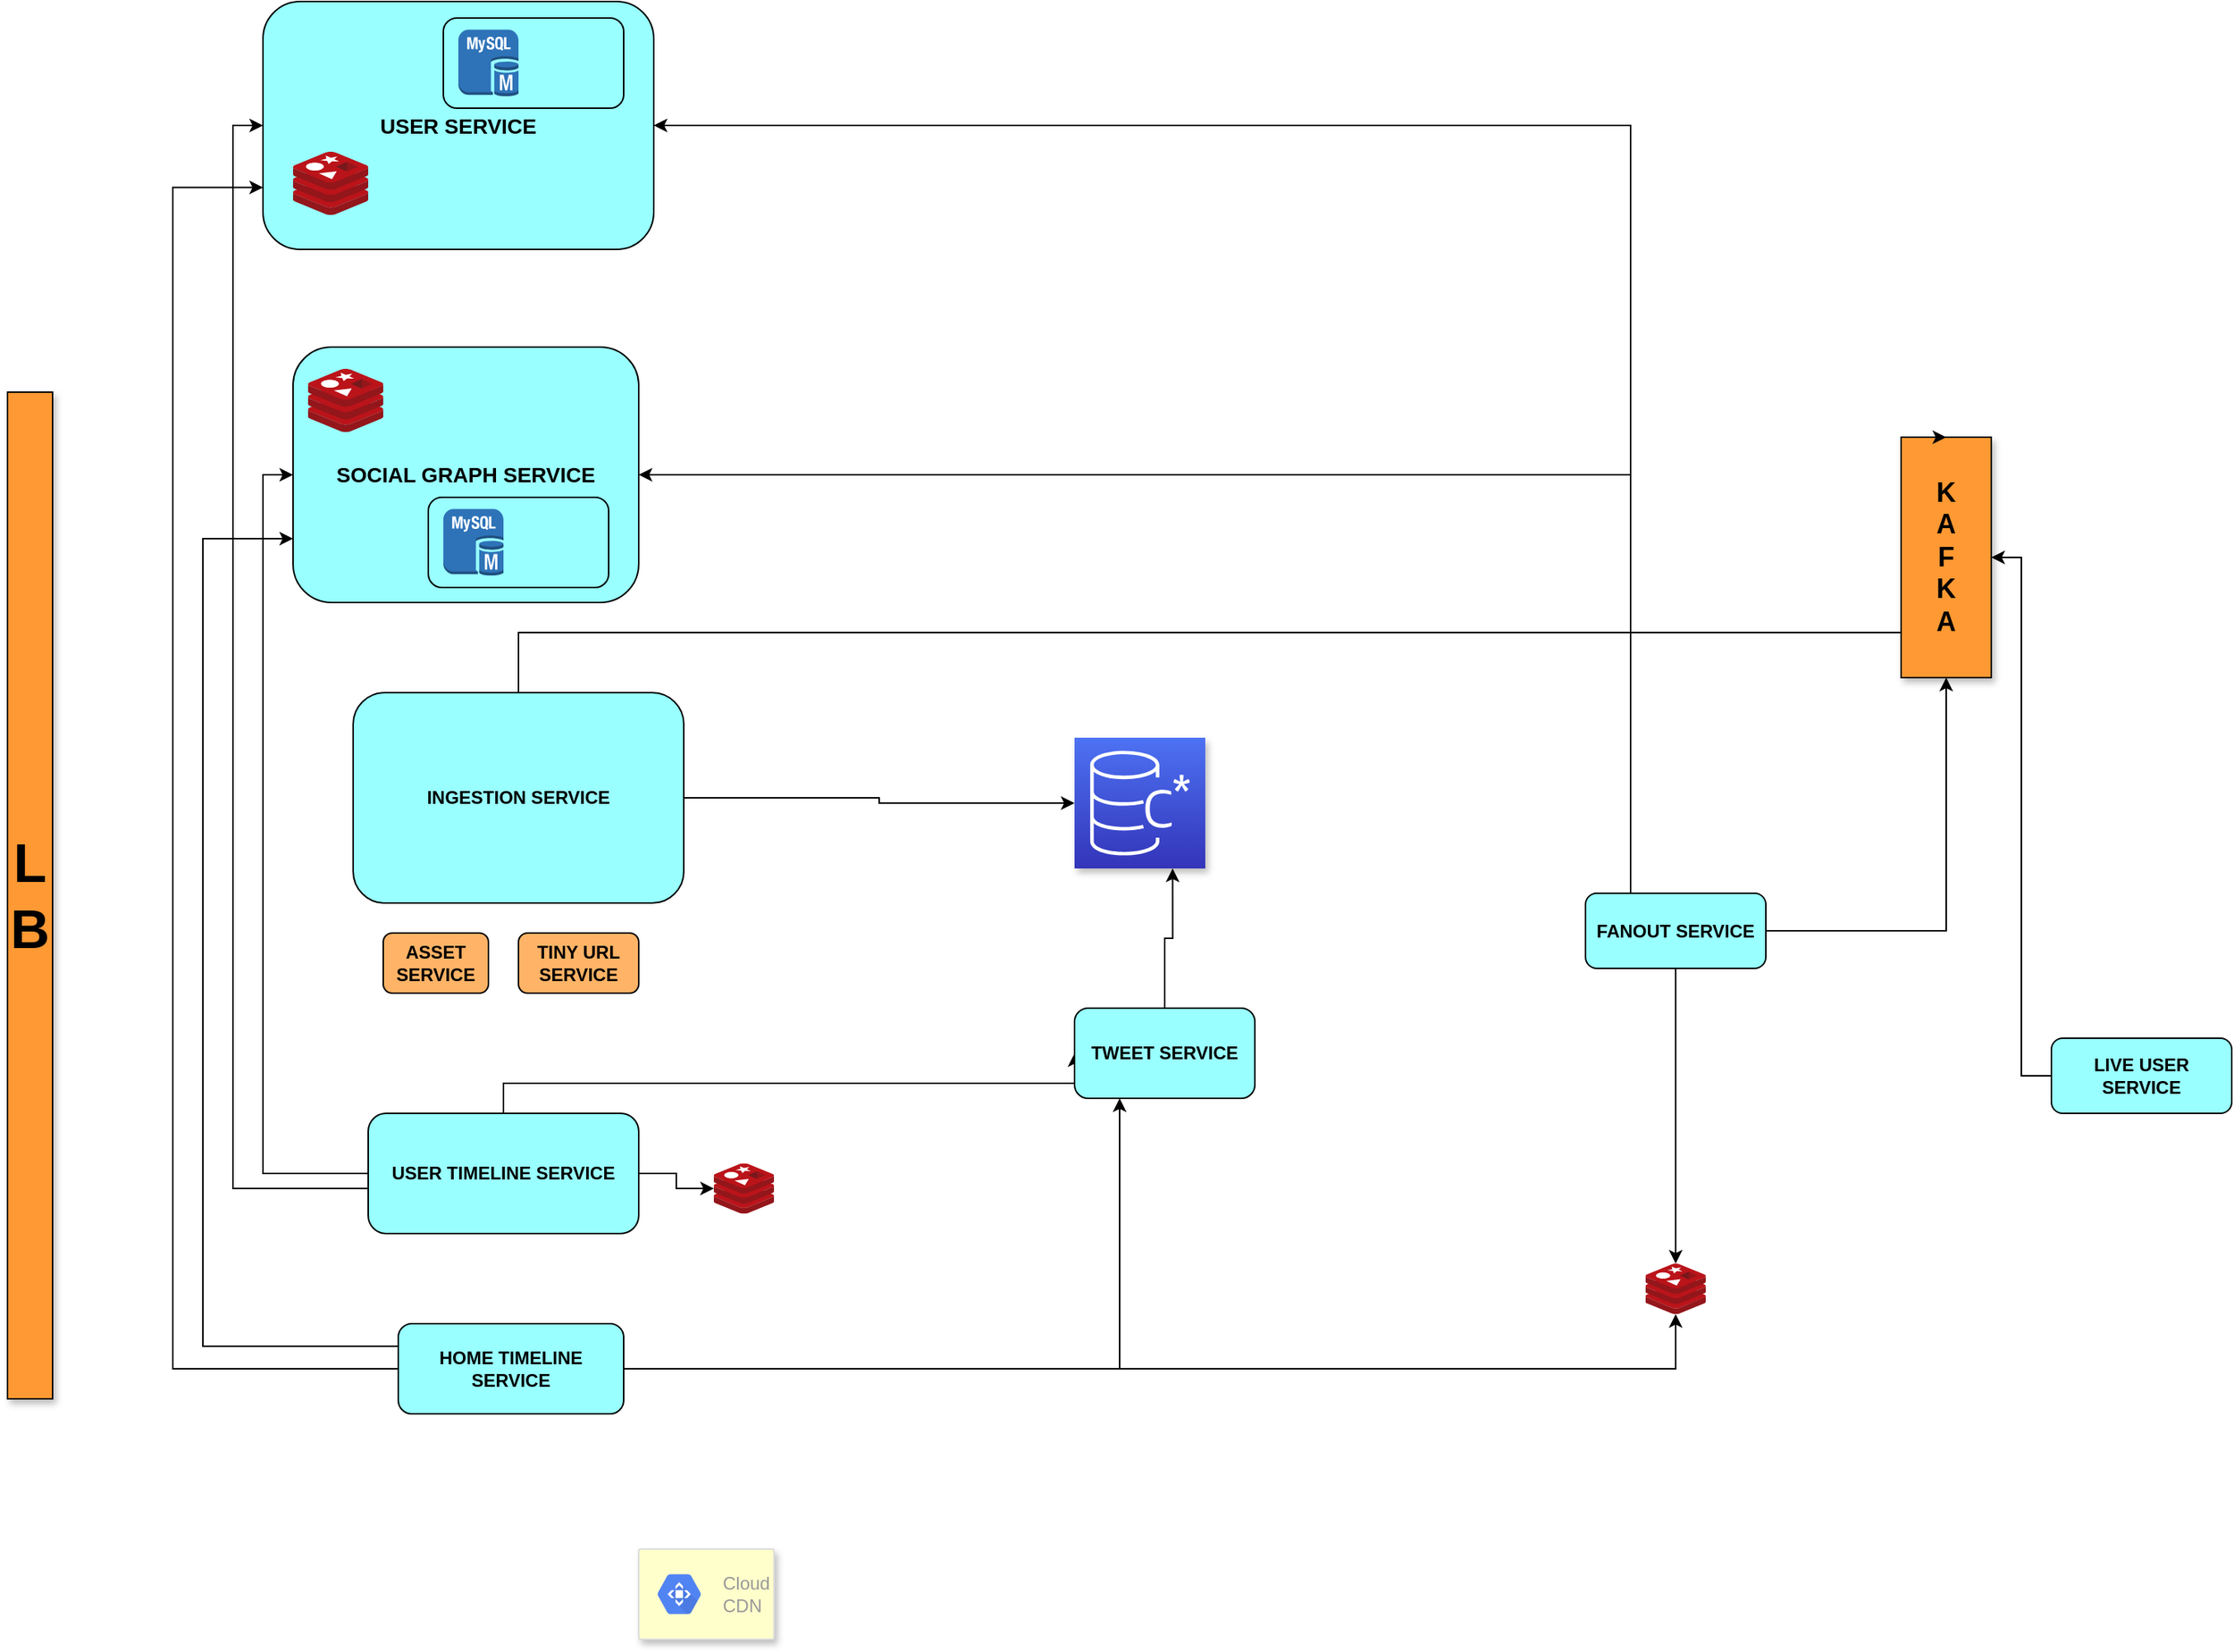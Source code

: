 <mxfile version="14.3.1" type="github" pages="2">
  <diagram id="1mM0I8qwoy_f8kRRgzRM" name="Page-1">
    <mxGraphModel dx="2757" dy="2137" grid="1" gridSize="10" guides="1" tooltips="1" connect="1" arrows="1" fold="1" page="1" pageScale="1" pageWidth="850" pageHeight="1100" math="0" shadow="0">
      <root>
        <mxCell id="0" />
        <mxCell id="1" parent="0" />
        <mxCell id="4BLV-VYYYMDppgR64cWv-48" style="edgeStyle=orthogonalEdgeStyle;rounded=0;orthogonalLoop=1;jettySize=auto;html=1;shadow=0;entryX=0;entryY=0.5;entryDx=0;entryDy=0;entryPerimeter=0;" edge="1" parent="1" source="dt_SSPU3Z-cIWrvToQTy-3" target="4BLV-VYYYMDppgR64cWv-34">
          <mxGeometry relative="1" as="geometry">
            <mxPoint x="490" y="150" as="targetPoint" />
          </mxGeometry>
        </mxCell>
        <mxCell id="4BLV-VYYYMDppgR64cWv-54" style="edgeStyle=orthogonalEdgeStyle;rounded=0;orthogonalLoop=1;jettySize=auto;html=1;shadow=0;entryX=0.25;entryY=1;entryDx=0;entryDy=0;" edge="1" parent="1" source="4BLV-VYYYMDppgR64cWv-13" target="4BLV-VYYYMDppgR64cWv-16">
          <mxGeometry relative="1" as="geometry">
            <mxPoint x="340" y="400" as="targetPoint" />
          </mxGeometry>
        </mxCell>
        <mxCell id="4BLV-VYYYMDppgR64cWv-62" style="edgeStyle=orthogonalEdgeStyle;rounded=0;orthogonalLoop=1;jettySize=auto;html=1;shadow=0;" edge="1" parent="1" source="4BLV-VYYYMDppgR64cWv-13" target="4BLV-VYYYMDppgR64cWv-21">
          <mxGeometry relative="1" as="geometry" />
        </mxCell>
        <mxCell id="4BLV-VYYYMDppgR64cWv-87" style="edgeStyle=orthogonalEdgeStyle;rounded=0;orthogonalLoop=1;jettySize=auto;html=1;entryX=0;entryY=0.75;entryDx=0;entryDy=0;shadow=0;" edge="1" parent="1" source="4BLV-VYYYMDppgR64cWv-13" target="dt_SSPU3Z-cIWrvToQTy-1">
          <mxGeometry relative="1" as="geometry">
            <Array as="points">
              <mxPoint x="-170" y="510" />
              <mxPoint x="-170" y="-276" />
            </Array>
          </mxGeometry>
        </mxCell>
        <mxCell id="4BLV-VYYYMDppgR64cWv-13" value="HOME TIMELINE SERVICE" style="rounded=1;whiteSpace=wrap;html=1;fillColor=#99FFFF;fontStyle=1" vertex="1" parent="1">
          <mxGeometry x="-20" y="480" width="150" height="60" as="geometry" />
        </mxCell>
        <mxCell id="4BLV-VYYYMDppgR64cWv-53" style="edgeStyle=orthogonalEdgeStyle;rounded=0;orthogonalLoop=1;jettySize=auto;html=1;entryX=0;entryY=0.5;entryDx=0;entryDy=0;shadow=0;" edge="1" parent="1" source="4BLV-VYYYMDppgR64cWv-14" target="4BLV-VYYYMDppgR64cWv-16">
          <mxGeometry relative="1" as="geometry">
            <Array as="points">
              <mxPoint x="215" y="320" />
              <mxPoint x="484" y="320" />
            </Array>
          </mxGeometry>
        </mxCell>
        <mxCell id="4BLV-VYYYMDppgR64cWv-61" style="edgeStyle=orthogonalEdgeStyle;rounded=0;orthogonalLoop=1;jettySize=auto;html=1;shadow=0;" edge="1" parent="1" source="4BLV-VYYYMDppgR64cWv-14" target="4BLV-VYYYMDppgR64cWv-60">
          <mxGeometry relative="1" as="geometry" />
        </mxCell>
        <mxCell id="4BLV-VYYYMDppgR64cWv-85" style="edgeStyle=orthogonalEdgeStyle;rounded=0;orthogonalLoop=1;jettySize=auto;html=1;shadow=0;entryX=0;entryY=0.5;entryDx=0;entryDy=0;" edge="1" parent="1" source="4BLV-VYYYMDppgR64cWv-14" target="dt_SSPU3Z-cIWrvToQTy-1">
          <mxGeometry relative="1" as="geometry">
            <mxPoint x="-150" y="-260.0" as="targetPoint" />
            <Array as="points">
              <mxPoint x="-130" y="390" />
              <mxPoint x="-130" y="-317" />
            </Array>
          </mxGeometry>
        </mxCell>
        <mxCell id="4BLV-VYYYMDppgR64cWv-86" style="edgeStyle=orthogonalEdgeStyle;rounded=0;orthogonalLoop=1;jettySize=auto;html=1;entryX=0;entryY=0.5;entryDx=0;entryDy=0;shadow=0;" edge="1" parent="1" source="4BLV-VYYYMDppgR64cWv-14" target="dt_SSPU3Z-cIWrvToQTy-2">
          <mxGeometry relative="1" as="geometry">
            <Array as="points">
              <mxPoint x="-110" y="380" />
              <mxPoint x="-110" y="-85" />
            </Array>
          </mxGeometry>
        </mxCell>
        <mxCell id="4BLV-VYYYMDppgR64cWv-14" value="USER TIMELINE SERVICE" style="rounded=1;whiteSpace=wrap;html=1;fillColor=#99FFFF;fontStyle=1" vertex="1" parent="1">
          <mxGeometry x="-40" y="340" width="180" height="80" as="geometry" />
        </mxCell>
        <mxCell id="4BLV-VYYYMDppgR64cWv-15" value="&lt;font style=&quot;font-size: 36px&quot;&gt;L&lt;br&gt;B&lt;/font&gt;" style="rounded=0;whiteSpace=wrap;html=1;shadow=1;fillColor=#FF9933;fontStyle=1" vertex="1" parent="1">
          <mxGeometry x="-280" y="-140" width="30" height="670" as="geometry" />
        </mxCell>
        <mxCell id="4BLV-VYYYMDppgR64cWv-55" style="edgeStyle=orthogonalEdgeStyle;rounded=0;orthogonalLoop=1;jettySize=auto;html=1;entryX=0.75;entryY=1;entryDx=0;entryDy=0;entryPerimeter=0;shadow=0;" edge="1" parent="1" source="4BLV-VYYYMDppgR64cWv-16" target="4BLV-VYYYMDppgR64cWv-34">
          <mxGeometry relative="1" as="geometry" />
        </mxCell>
        <mxCell id="4BLV-VYYYMDppgR64cWv-16" value="TWEET SERVICE" style="rounded=1;whiteSpace=wrap;html=1;fillColor=#99FFFF;fontStyle=1" vertex="1" parent="1">
          <mxGeometry x="430" y="270" width="120" height="60" as="geometry" />
        </mxCell>
        <mxCell id="4BLV-VYYYMDppgR64cWv-52" style="edgeStyle=orthogonalEdgeStyle;rounded=0;orthogonalLoop=1;jettySize=auto;html=1;shadow=0;" edge="1" parent="1" source="4BLV-VYYYMDppgR64cWv-17" target="4BLV-VYYYMDppgR64cWv-21">
          <mxGeometry relative="1" as="geometry" />
        </mxCell>
        <mxCell id="4BLV-VYYYMDppgR64cWv-63" style="edgeStyle=orthogonalEdgeStyle;rounded=0;orthogonalLoop=1;jettySize=auto;html=1;shadow=0;entryX=0.5;entryY=1;entryDx=0;entryDy=0;" edge="1" parent="1" source="4BLV-VYYYMDppgR64cWv-17" target="4BLV-VYYYMDppgR64cWv-22">
          <mxGeometry relative="1" as="geometry">
            <mxPoint x="980" y="160" as="targetPoint" />
          </mxGeometry>
        </mxCell>
        <mxCell id="4BLV-VYYYMDppgR64cWv-68" style="edgeStyle=orthogonalEdgeStyle;rounded=0;orthogonalLoop=1;jettySize=auto;html=1;exitX=0.25;exitY=0;exitDx=0;exitDy=0;entryX=1;entryY=0.5;entryDx=0;entryDy=0;shadow=0;" edge="1" parent="1" source="4BLV-VYYYMDppgR64cWv-17" target="dt_SSPU3Z-cIWrvToQTy-1">
          <mxGeometry relative="1" as="geometry">
            <Array as="points">
              <mxPoint x="800" y="-317" />
            </Array>
          </mxGeometry>
        </mxCell>
        <mxCell id="4BLV-VYYYMDppgR64cWv-83" style="edgeStyle=orthogonalEdgeStyle;rounded=0;orthogonalLoop=1;jettySize=auto;html=1;entryX=1;entryY=0.5;entryDx=0;entryDy=0;shadow=0;" edge="1" parent="1" source="4BLV-VYYYMDppgR64cWv-17" target="dt_SSPU3Z-cIWrvToQTy-2">
          <mxGeometry relative="1" as="geometry">
            <Array as="points">
              <mxPoint x="800" y="-85" />
            </Array>
          </mxGeometry>
        </mxCell>
        <mxCell id="4BLV-VYYYMDppgR64cWv-17" value="FANOUT SERVICE" style="rounded=1;whiteSpace=wrap;html=1;fillColor=#99FFFF;fontStyle=1" vertex="1" parent="1">
          <mxGeometry x="770" y="193.5" width="120" height="50" as="geometry" />
        </mxCell>
        <mxCell id="4BLV-VYYYMDppgR64cWv-21" value="" style="aspect=fixed;html=1;points=[];align=center;image;fontSize=12;image=img/lib/mscae/Cache_Redis_Product.svg;fillColor=#99FFFF;fontStyle=1" vertex="1" parent="1">
          <mxGeometry x="810" y="440" width="40" height="33.6" as="geometry" />
        </mxCell>
        <mxCell id="4BLV-VYYYMDppgR64cWv-22" value="&lt;font style=&quot;font-size: 18px&quot;&gt;K&lt;br&gt;A&lt;br&gt;F&lt;br&gt;K&lt;br&gt;A&lt;/font&gt;" style="rounded=0;whiteSpace=wrap;html=1;shadow=1;fillColor=#FF9933;fontStyle=1" vertex="1" parent="1">
          <mxGeometry x="980" y="-110" width="60" height="160" as="geometry" />
        </mxCell>
        <mxCell id="4BLV-VYYYMDppgR64cWv-32" value="" style="strokeColor=#dddddd;shadow=1;strokeWidth=1;rounded=1;absoluteArcSize=1;arcSize=2;fillColor=#FFFFCC;" vertex="1" parent="1">
          <mxGeometry x="140" y="630" width="90" height="60" as="geometry" />
        </mxCell>
        <mxCell id="4BLV-VYYYMDppgR64cWv-33" value="Cloud &#xa;CDN" style="dashed=0;connectable=0;html=1;fillColor=#5184F3;strokeColor=none;shape=mxgraph.gcp2.hexIcon;prIcon=cloud_cdn;part=1;labelPosition=right;verticalLabelPosition=middle;align=left;verticalAlign=middle;spacingLeft=5;fontColor=#999999;fontSize=12;" vertex="1" parent="4BLV-VYYYMDppgR64cWv-32">
          <mxGeometry y="0.5" width="44" height="39" relative="1" as="geometry">
            <mxPoint x="5" y="-19.5" as="offset" />
          </mxGeometry>
        </mxCell>
        <mxCell id="4BLV-VYYYMDppgR64cWv-34" value="" style="points=[[0,0,0],[0.25,0,0],[0.5,0,0],[0.75,0,0],[1,0,0],[0,1,0],[0.25,1,0],[0.5,1,0],[0.75,1,0],[1,1,0],[0,0.25,0],[0,0.5,0],[0,0.75,0],[1,0.25,0],[1,0.5,0],[1,0.75,0]];outlineConnect=0;fontColor=#232F3E;gradientColor=#4D72F3;gradientDirection=north;fillColor=#3334B9;strokeColor=#ffffff;dashed=0;verticalLabelPosition=bottom;verticalAlign=top;align=center;html=1;fontSize=12;fontStyle=0;aspect=fixed;shape=mxgraph.aws4.resourceIcon;resIcon=mxgraph.aws4.managed_apache_cassandra_service;shadow=1;" vertex="1" parent="1">
          <mxGeometry x="430" y="90" width="87" height="87" as="geometry" />
        </mxCell>
        <mxCell id="4BLV-VYYYMDppgR64cWv-60" value="" style="aspect=fixed;html=1;points=[];align=center;image;fontSize=12;image=img/lib/mscae/Cache_Redis_Product.svg;fillColor=#99FFFF;fontStyle=1" vertex="1" parent="1">
          <mxGeometry x="190" y="373.2" width="40" height="33.6" as="geometry" />
        </mxCell>
        <mxCell id="4BLV-VYYYMDppgR64cWv-73" value="" style="group" vertex="1" connectable="0" parent="1">
          <mxGeometry x="-110" y="-400" width="260" height="165" as="geometry" />
        </mxCell>
        <mxCell id="dt_SSPU3Z-cIWrvToQTy-1" value="&lt;font style=&quot;font-size: 14px&quot;&gt;USER SERVICE&lt;/font&gt;" style="rounded=1;whiteSpace=wrap;html=1;fillColor=#99FFFF;fontStyle=1" parent="4BLV-VYYYMDppgR64cWv-73" vertex="1">
          <mxGeometry width="260" height="165" as="geometry" />
        </mxCell>
        <mxCell id="4BLV-VYYYMDppgR64cWv-1" value="" style="aspect=fixed;html=1;points=[];align=center;image;fontSize=12;image=img/lib/mscae/Cache_Redis_Product.svg;fillColor=#99FFFF;fontStyle=1" vertex="1" parent="4BLV-VYYYMDppgR64cWv-73">
          <mxGeometry x="20" y="100" width="50" height="42" as="geometry" />
        </mxCell>
        <mxCell id="4BLV-VYYYMDppgR64cWv-5" value="" style="group;fontStyle=1" vertex="1" connectable="0" parent="4BLV-VYYYMDppgR64cWv-73">
          <mxGeometry x="120" y="11" width="120" height="60" as="geometry" />
        </mxCell>
        <mxCell id="dt_SSPU3Z-cIWrvToQTy-4" value="" style="rounded=1;whiteSpace=wrap;html=1;fillColor=#99FFFF;fontStyle=1" parent="4BLV-VYYYMDppgR64cWv-5" vertex="1">
          <mxGeometry width="120" height="60" as="geometry" />
        </mxCell>
        <mxCell id="4BLV-VYYYMDppgR64cWv-2" value="" style="outlineConnect=0;dashed=0;verticalLabelPosition=bottom;verticalAlign=top;align=center;html=1;shape=mxgraph.aws3.mysql_db_instance;fillColor=#2E73B8;gradientColor=none;fontStyle=1" vertex="1" parent="4BLV-VYYYMDppgR64cWv-5">
          <mxGeometry x="10" y="7.75" width="40" height="44.5" as="geometry" />
        </mxCell>
        <mxCell id="4BLV-VYYYMDppgR64cWv-3" value="" style="shape=image;html=1;verticalAlign=top;verticalLabelPosition=bottom;labelBackgroundColor=#ffffff;imageAspect=0;aspect=fixed;image=https://cdn3.iconfinder.com/data/icons/freeapplication/png/24x24/Database.png;fillColor=#99FFFF;fontStyle=1" vertex="1" parent="4BLV-VYYYMDppgR64cWv-5">
          <mxGeometry x="90" y="18" width="24" height="24" as="geometry" />
        </mxCell>
        <mxCell id="4BLV-VYYYMDppgR64cWv-4" value="" style="shape=image;html=1;verticalAlign=top;verticalLabelPosition=bottom;labelBackgroundColor=#ffffff;imageAspect=0;aspect=fixed;image=https://cdn3.iconfinder.com/data/icons/freeapplication/png/24x24/Database.png;fillColor=#99FFFF;fontStyle=1" vertex="1" parent="4BLV-VYYYMDppgR64cWv-5">
          <mxGeometry x="60" y="18" width="24" height="24" as="geometry" />
        </mxCell>
        <mxCell id="4BLV-VYYYMDppgR64cWv-75" value="" style="group" vertex="1" connectable="0" parent="1">
          <mxGeometry x="-90" y="-170" width="230" height="170" as="geometry" />
        </mxCell>
        <mxCell id="dt_SSPU3Z-cIWrvToQTy-2" value="&lt;font style=&quot;font-size: 14px&quot;&gt;SOCIAL GRAPH SERVICE&lt;/font&gt;" style="rounded=1;whiteSpace=wrap;html=1;fillColor=#99FFFF;fontStyle=1" parent="4BLV-VYYYMDppgR64cWv-75" vertex="1">
          <mxGeometry width="230" height="170" as="geometry" />
        </mxCell>
        <mxCell id="4BLV-VYYYMDppgR64cWv-24" value="" style="group;fontStyle=1" vertex="1" connectable="0" parent="4BLV-VYYYMDppgR64cWv-75">
          <mxGeometry x="90" y="100" width="120" height="60" as="geometry" />
        </mxCell>
        <mxCell id="4BLV-VYYYMDppgR64cWv-25" value="" style="rounded=1;whiteSpace=wrap;html=1;fillColor=#99FFFF;fontStyle=1" vertex="1" parent="4BLV-VYYYMDppgR64cWv-24">
          <mxGeometry width="120" height="60" as="geometry" />
        </mxCell>
        <mxCell id="4BLV-VYYYMDppgR64cWv-26" value="" style="outlineConnect=0;dashed=0;verticalLabelPosition=bottom;verticalAlign=top;align=center;html=1;shape=mxgraph.aws3.mysql_db_instance;fillColor=#2E73B8;gradientColor=none;fontStyle=1" vertex="1" parent="4BLV-VYYYMDppgR64cWv-24">
          <mxGeometry x="10" y="7.75" width="40" height="44.5" as="geometry" />
        </mxCell>
        <mxCell id="4BLV-VYYYMDppgR64cWv-27" value="" style="shape=image;html=1;verticalAlign=top;verticalLabelPosition=bottom;labelBackgroundColor=#ffffff;imageAspect=0;aspect=fixed;image=https://cdn3.iconfinder.com/data/icons/freeapplication/png/24x24/Database.png;fillColor=#99FFFF;fontStyle=1" vertex="1" parent="4BLV-VYYYMDppgR64cWv-24">
          <mxGeometry x="90" y="18" width="24" height="24" as="geometry" />
        </mxCell>
        <mxCell id="4BLV-VYYYMDppgR64cWv-28" value="" style="shape=image;html=1;verticalAlign=top;verticalLabelPosition=bottom;labelBackgroundColor=#ffffff;imageAspect=0;aspect=fixed;image=https://cdn3.iconfinder.com/data/icons/freeapplication/png/24x24/Database.png;fillColor=#99FFFF;fontStyle=1" vertex="1" parent="4BLV-VYYYMDppgR64cWv-24">
          <mxGeometry x="60" y="18" width="24" height="24" as="geometry" />
        </mxCell>
        <mxCell id="4BLV-VYYYMDppgR64cWv-31" value="" style="aspect=fixed;html=1;points=[];align=center;image;fontSize=12;image=img/lib/mscae/Cache_Redis_Product.svg;fillColor=#99FFFF;fontStyle=1" vertex="1" parent="4BLV-VYYYMDppgR64cWv-75">
          <mxGeometry x="10" y="14.5" width="50" height="42" as="geometry" />
        </mxCell>
        <mxCell id="4BLV-VYYYMDppgR64cWv-80" style="edgeStyle=orthogonalEdgeStyle;rounded=0;orthogonalLoop=1;jettySize=auto;html=1;shadow=0;entryX=0.5;entryY=0;entryDx=0;entryDy=0;" edge="1" parent="1" source="dt_SSPU3Z-cIWrvToQTy-3" target="4BLV-VYYYMDppgR64cWv-22">
          <mxGeometry relative="1" as="geometry">
            <mxPoint x="940" y="60" as="targetPoint" />
            <Array as="points">
              <mxPoint x="60" y="20" />
              <mxPoint x="980" y="20" />
            </Array>
          </mxGeometry>
        </mxCell>
        <mxCell id="4BLV-VYYYMDppgR64cWv-84" value="" style="group" vertex="1" connectable="0" parent="1">
          <mxGeometry x="-50" y="60" width="220" height="200" as="geometry" />
        </mxCell>
        <mxCell id="dt_SSPU3Z-cIWrvToQTy-3" value="INGESTION SERVICE" style="rounded=1;whiteSpace=wrap;html=1;fillColor=#99FFFF;fontStyle=1" parent="4BLV-VYYYMDppgR64cWv-84" vertex="1">
          <mxGeometry width="220" height="140" as="geometry" />
        </mxCell>
        <mxCell id="dt_SSPU3Z-cIWrvToQTy-5" value="ASSET SERVICE" style="rounded=1;whiteSpace=wrap;html=1;fillColor=#FFB366;fontStyle=1" parent="4BLV-VYYYMDppgR64cWv-84" vertex="1">
          <mxGeometry x="20" y="160" width="70" height="40" as="geometry" />
        </mxCell>
        <mxCell id="dt_SSPU3Z-cIWrvToQTy-6" value="TINY URL SERVICE" style="rounded=1;whiteSpace=wrap;html=1;fillColor=#FFB366;fontStyle=1" parent="4BLV-VYYYMDppgR64cWv-84" vertex="1">
          <mxGeometry x="110" y="160" width="80" height="40" as="geometry" />
        </mxCell>
        <mxCell id="4BLV-VYYYMDppgR64cWv-88" style="edgeStyle=orthogonalEdgeStyle;rounded=0;orthogonalLoop=1;jettySize=auto;html=1;entryX=0;entryY=0.75;entryDx=0;entryDy=0;shadow=0;" edge="1" parent="1" target="dt_SSPU3Z-cIWrvToQTy-2">
          <mxGeometry relative="1" as="geometry">
            <mxPoint x="-20" y="495" as="sourcePoint" />
            <mxPoint x="-70" y="30" as="targetPoint" />
            <Array as="points">
              <mxPoint x="-150" y="495" />
              <mxPoint x="-150" y="-42" />
            </Array>
          </mxGeometry>
        </mxCell>
        <UserObject label="" id="4BLV-VYYYMDppgR64cWv-90">
          <mxCell style="edgeStyle=orthogonalEdgeStyle;rounded=0;orthogonalLoop=1;jettySize=auto;html=1;exitX=0;exitY=0.5;exitDx=0;exitDy=0;entryX=1;entryY=0.5;entryDx=0;entryDy=0;shadow=0;" edge="1" parent="1" source="4BLV-VYYYMDppgR64cWv-89" target="4BLV-VYYYMDppgR64cWv-22">
            <mxGeometry relative="1" as="geometry" />
          </mxCell>
        </UserObject>
        <mxCell id="4BLV-VYYYMDppgR64cWv-89" value="LIVE USER SERVICE" style="rounded=1;whiteSpace=wrap;html=1;fillColor=#99FFFF;fontStyle=1" vertex="1" parent="1">
          <mxGeometry x="1080" y="290" width="120" height="50" as="geometry" />
        </mxCell>
      </root>
    </mxGraphModel>
  </diagram>
  <diagram id="H4yS4IhpxFI5iwFeFllW" name="Page-2">
    <mxGraphModel dx="1144" dy="622" grid="1" gridSize="10" guides="1" tooltips="1" connect="1" arrows="1" fold="1" page="1" pageScale="1" pageWidth="850" pageHeight="1100" math="0" shadow="0">
      <root>
        <mxCell id="c0xe4oNQUBc__KVAfZnV-0" />
        <mxCell id="c0xe4oNQUBc__KVAfZnV-1" parent="c0xe4oNQUBc__KVAfZnV-0" />
      </root>
    </mxGraphModel>
  </diagram>
</mxfile>
